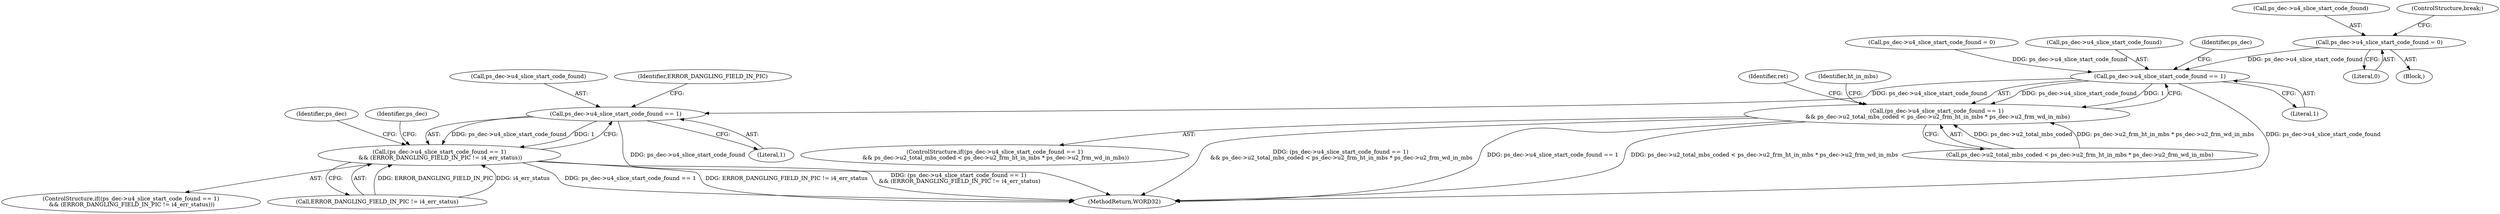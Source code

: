 digraph "0_Android_0b23c81c3dd9ec38f7e6806a3955fed1925541a0@pointer" {
"1001331" [label="(Call,ps_dec->u4_slice_start_code_found = 0)"];
"1001465" [label="(Call,ps_dec->u4_slice_start_code_found == 1)"];
"1001464" [label="(Call,(ps_dec->u4_slice_start_code_found == 1)\n && ps_dec->u2_total_mbs_coded < ps_dec->u2_frm_ht_in_mbs * ps_dec->u2_frm_wd_in_mbs)"];
"1001833" [label="(Call,ps_dec->u4_slice_start_code_found == 1)"];
"1001832" [label="(Call,(ps_dec->u4_slice_start_code_found == 1)\n && (ERROR_DANGLING_FIELD_IN_PIC != i4_err_status))"];
"1001463" [label="(ControlStructure,if((ps_dec->u4_slice_start_code_found == 1)\n && ps_dec->u2_total_mbs_coded < ps_dec->u2_frm_ht_in_mbs * ps_dec->u2_frm_wd_in_mbs))"];
"1001335" [label="(Literal,0)"];
"1002226" [label="(MethodReturn,WORD32)"];
"1001332" [label="(Call,ps_dec->u4_slice_start_code_found)"];
"1001470" [label="(Call,ps_dec->u2_total_mbs_coded < ps_dec->u2_frm_ht_in_mbs * ps_dec->u2_frm_wd_in_mbs)"];
"1001578" [label="(Identifier,ret)"];
"1001330" [label="(Block,)"];
"1001488" [label="(Identifier,ht_in_mbs)"];
"1001845" [label="(Identifier,ps_dec)"];
"1000524" [label="(Call,ps_dec->u4_slice_start_code_found = 0)"];
"1001834" [label="(Call,ps_dec->u4_slice_start_code_found)"];
"1001465" [label="(Call,ps_dec->u4_slice_start_code_found == 1)"];
"1001469" [label="(Literal,1)"];
"1001336" [label="(ControlStructure,break;)"];
"1001464" [label="(Call,(ps_dec->u4_slice_start_code_found == 1)\n && ps_dec->u2_total_mbs_coded < ps_dec->u2_frm_ht_in_mbs * ps_dec->u2_frm_wd_in_mbs)"];
"1001837" [label="(Literal,1)"];
"1001833" [label="(Call,ps_dec->u4_slice_start_code_found == 1)"];
"1001466" [label="(Call,ps_dec->u4_slice_start_code_found)"];
"1001832" [label="(Call,(ps_dec->u4_slice_start_code_found == 1)\n && (ERROR_DANGLING_FIELD_IN_PIC != i4_err_status))"];
"1001831" [label="(ControlStructure,if((ps_dec->u4_slice_start_code_found == 1)\n && (ERROR_DANGLING_FIELD_IN_PIC != i4_err_status)))"];
"1001838" [label="(Call,ERROR_DANGLING_FIELD_IN_PIC != i4_err_status)"];
"1002000" [label="(Identifier,ps_dec)"];
"1001839" [label="(Identifier,ERROR_DANGLING_FIELD_IN_PIC)"];
"1001331" [label="(Call,ps_dec->u4_slice_start_code_found = 0)"];
"1001472" [label="(Identifier,ps_dec)"];
"1001331" -> "1001330"  [label="AST: "];
"1001331" -> "1001335"  [label="CFG: "];
"1001332" -> "1001331"  [label="AST: "];
"1001335" -> "1001331"  [label="AST: "];
"1001336" -> "1001331"  [label="CFG: "];
"1001331" -> "1001465"  [label="DDG: ps_dec->u4_slice_start_code_found"];
"1001465" -> "1001464"  [label="AST: "];
"1001465" -> "1001469"  [label="CFG: "];
"1001466" -> "1001465"  [label="AST: "];
"1001469" -> "1001465"  [label="AST: "];
"1001472" -> "1001465"  [label="CFG: "];
"1001464" -> "1001465"  [label="CFG: "];
"1001465" -> "1002226"  [label="DDG: ps_dec->u4_slice_start_code_found"];
"1001465" -> "1001464"  [label="DDG: ps_dec->u4_slice_start_code_found"];
"1001465" -> "1001464"  [label="DDG: 1"];
"1000524" -> "1001465"  [label="DDG: ps_dec->u4_slice_start_code_found"];
"1001465" -> "1001833"  [label="DDG: ps_dec->u4_slice_start_code_found"];
"1001464" -> "1001463"  [label="AST: "];
"1001464" -> "1001470"  [label="CFG: "];
"1001470" -> "1001464"  [label="AST: "];
"1001488" -> "1001464"  [label="CFG: "];
"1001578" -> "1001464"  [label="CFG: "];
"1001464" -> "1002226"  [label="DDG: (ps_dec->u4_slice_start_code_found == 1)\n && ps_dec->u2_total_mbs_coded < ps_dec->u2_frm_ht_in_mbs * ps_dec->u2_frm_wd_in_mbs"];
"1001464" -> "1002226"  [label="DDG: ps_dec->u4_slice_start_code_found == 1"];
"1001464" -> "1002226"  [label="DDG: ps_dec->u2_total_mbs_coded < ps_dec->u2_frm_ht_in_mbs * ps_dec->u2_frm_wd_in_mbs"];
"1001470" -> "1001464"  [label="DDG: ps_dec->u2_total_mbs_coded"];
"1001470" -> "1001464"  [label="DDG: ps_dec->u2_frm_ht_in_mbs * ps_dec->u2_frm_wd_in_mbs"];
"1001833" -> "1001832"  [label="AST: "];
"1001833" -> "1001837"  [label="CFG: "];
"1001834" -> "1001833"  [label="AST: "];
"1001837" -> "1001833"  [label="AST: "];
"1001839" -> "1001833"  [label="CFG: "];
"1001832" -> "1001833"  [label="CFG: "];
"1001833" -> "1002226"  [label="DDG: ps_dec->u4_slice_start_code_found"];
"1001833" -> "1001832"  [label="DDG: ps_dec->u4_slice_start_code_found"];
"1001833" -> "1001832"  [label="DDG: 1"];
"1001832" -> "1001831"  [label="AST: "];
"1001832" -> "1001838"  [label="CFG: "];
"1001838" -> "1001832"  [label="AST: "];
"1001845" -> "1001832"  [label="CFG: "];
"1002000" -> "1001832"  [label="CFG: "];
"1001832" -> "1002226"  [label="DDG: ps_dec->u4_slice_start_code_found == 1"];
"1001832" -> "1002226"  [label="DDG: ERROR_DANGLING_FIELD_IN_PIC != i4_err_status"];
"1001832" -> "1002226"  [label="DDG: (ps_dec->u4_slice_start_code_found == 1)\n && (ERROR_DANGLING_FIELD_IN_PIC != i4_err_status)"];
"1001838" -> "1001832"  [label="DDG: ERROR_DANGLING_FIELD_IN_PIC"];
"1001838" -> "1001832"  [label="DDG: i4_err_status"];
}
